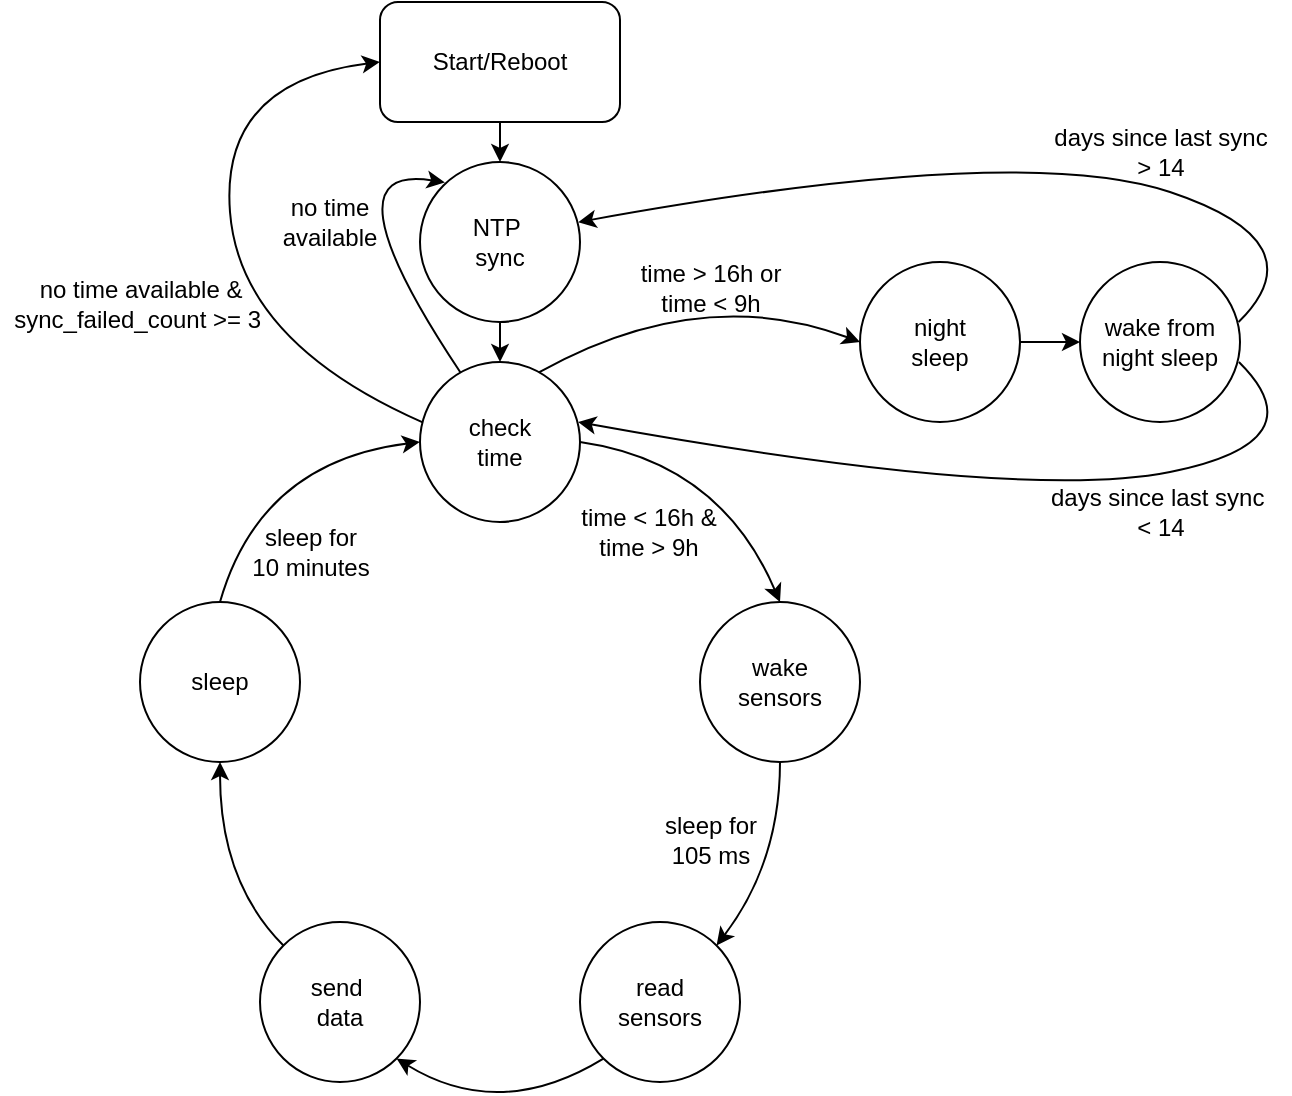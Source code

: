<mxfile version="13.0.1" type="device"><diagram id="w9N8lPfI-I3LUIoGP8lp" name="Page-1"><mxGraphModel dx="1185" dy="635" grid="1" gridSize="10" guides="1" tooltips="1" connect="1" arrows="1" fold="1" page="1" pageScale="1" pageWidth="827" pageHeight="1169" math="0" shadow="0"><root><mxCell id="0"/><mxCell id="1" parent="0"/><mxCell id="jvsrw4KbIj7kmwyUHH4B-27" style="edgeStyle=orthogonalEdgeStyle;curved=1;orthogonalLoop=1;jettySize=auto;html=1;entryX=0.5;entryY=0;entryDx=0;entryDy=0;strokeColor=#000000;" parent="1" source="jvsrw4KbIj7kmwyUHH4B-1" target="jvsrw4KbIj7kmwyUHH4B-25" edge="1"><mxGeometry relative="1" as="geometry"/></mxCell><mxCell id="jvsrw4KbIj7kmwyUHH4B-1" value="Start/Reboot" style="rounded=1;whiteSpace=wrap;html=1;" parent="1" vertex="1"><mxGeometry x="320" y="20" width="120" height="60" as="geometry"/></mxCell><mxCell id="jvsrw4KbIj7kmwyUHH4B-2" value="check&lt;br&gt;time" style="ellipse;whiteSpace=wrap;html=1;aspect=fixed;" parent="1" vertex="1"><mxGeometry x="340" y="200" width="80" height="80" as="geometry"/></mxCell><mxCell id="jvsrw4KbIj7kmwyUHH4B-3" value="wake&lt;br&gt;sensors" style="ellipse;whiteSpace=wrap;html=1;aspect=fixed;" parent="1" vertex="1"><mxGeometry x="480" y="320" width="80" height="80" as="geometry"/></mxCell><mxCell id="jvsrw4KbIj7kmwyUHH4B-4" value="read&lt;br&gt;sensors" style="ellipse;whiteSpace=wrap;html=1;aspect=fixed;" parent="1" vertex="1"><mxGeometry x="420" y="480" width="80" height="80" as="geometry"/></mxCell><mxCell id="jvsrw4KbIj7kmwyUHH4B-5" value="send&amp;nbsp;&lt;br&gt;data" style="ellipse;whiteSpace=wrap;html=1;aspect=fixed;" parent="1" vertex="1"><mxGeometry x="260" y="480" width="80" height="80" as="geometry"/></mxCell><mxCell id="jvsrw4KbIj7kmwyUHH4B-6" value="sleep" style="ellipse;whiteSpace=wrap;html=1;aspect=fixed;" parent="1" vertex="1"><mxGeometry x="200" y="320" width="80" height="80" as="geometry"/></mxCell><mxCell id="RPhw13g6G3vELBdbFbEo-9" style="edgeStyle=orthogonalEdgeStyle;curved=1;orthogonalLoop=1;jettySize=auto;html=1;entryX=0;entryY=0.5;entryDx=0;entryDy=0;strokeColor=#000000;" edge="1" parent="1" source="jvsrw4KbIj7kmwyUHH4B-14" target="jvsrw4KbIj7kmwyUHH4B-22"><mxGeometry relative="1" as="geometry"/></mxCell><mxCell id="jvsrw4KbIj7kmwyUHH4B-14" value="night&lt;br&gt;sleep" style="ellipse;whiteSpace=wrap;html=1;aspect=fixed;" parent="1" vertex="1"><mxGeometry x="560" y="150" width="80" height="80" as="geometry"/></mxCell><mxCell id="jvsrw4KbIj7kmwyUHH4B-16" value="" style="endArrow=classic;html=1;strokeColor=#000000;exitX=1;exitY=0.5;exitDx=0;exitDy=0;entryX=0.5;entryY=0;entryDx=0;entryDy=0;curved=1;" parent="1" source="jvsrw4KbIj7kmwyUHH4B-2" target="jvsrw4KbIj7kmwyUHH4B-3" edge="1"><mxGeometry width="50" height="50" relative="1" as="geometry"><mxPoint x="310" y="490" as="sourcePoint"/><mxPoint x="360" y="440" as="targetPoint"/><Array as="points"><mxPoint x="490" y="250"/></Array></mxGeometry></mxCell><mxCell id="jvsrw4KbIj7kmwyUHH4B-17" value="" style="endArrow=classic;html=1;strokeColor=#000000;exitX=0.5;exitY=0;exitDx=0;exitDy=0;entryX=0;entryY=0.5;entryDx=0;entryDy=0;curved=1;" parent="1" source="jvsrw4KbIj7kmwyUHH4B-6" target="jvsrw4KbIj7kmwyUHH4B-2" edge="1"><mxGeometry width="50" height="50" relative="1" as="geometry"><mxPoint x="310" y="490" as="sourcePoint"/><mxPoint x="360" y="440" as="targetPoint"/><Array as="points"><mxPoint x="260" y="250"/></Array></mxGeometry></mxCell><mxCell id="jvsrw4KbIj7kmwyUHH4B-18" value="" style="endArrow=classic;html=1;strokeColor=#000000;exitX=0;exitY=0;exitDx=0;exitDy=0;entryX=0.5;entryY=1;entryDx=0;entryDy=0;curved=1;" parent="1" source="jvsrw4KbIj7kmwyUHH4B-5" target="jvsrw4KbIj7kmwyUHH4B-6" edge="1"><mxGeometry width="50" height="50" relative="1" as="geometry"><mxPoint x="310" y="490" as="sourcePoint"/><mxPoint x="360" y="440" as="targetPoint"/><Array as="points"><mxPoint x="240" y="460"/></Array></mxGeometry></mxCell><mxCell id="jvsrw4KbIj7kmwyUHH4B-19" value="" style="endArrow=classic;html=1;strokeColor=#000000;exitX=0.5;exitY=1;exitDx=0;exitDy=0;entryX=1;entryY=0;entryDx=0;entryDy=0;curved=1;" parent="1" source="jvsrw4KbIj7kmwyUHH4B-3" target="jvsrw4KbIj7kmwyUHH4B-4" edge="1"><mxGeometry width="50" height="50" relative="1" as="geometry"><mxPoint x="310" y="490" as="sourcePoint"/><mxPoint x="360" y="440" as="targetPoint"/><Array as="points"><mxPoint x="520" y="450"/></Array></mxGeometry></mxCell><mxCell id="jvsrw4KbIj7kmwyUHH4B-20" value="" style="endArrow=classic;html=1;strokeColor=#000000;exitX=0;exitY=1;exitDx=0;exitDy=0;entryX=1;entryY=1;entryDx=0;entryDy=0;curved=1;" parent="1" source="jvsrw4KbIj7kmwyUHH4B-4" target="jvsrw4KbIj7kmwyUHH4B-5" edge="1"><mxGeometry width="50" height="50" relative="1" as="geometry"><mxPoint x="310" y="490" as="sourcePoint"/><mxPoint x="360" y="440" as="targetPoint"/><Array as="points"><mxPoint x="380" y="580"/></Array></mxGeometry></mxCell><mxCell id="jvsrw4KbIj7kmwyUHH4B-22" value="wake from night sleep" style="ellipse;whiteSpace=wrap;html=1;aspect=fixed;" parent="1" vertex="1"><mxGeometry x="670" y="150" width="80" height="80" as="geometry"/></mxCell><mxCell id="jvsrw4KbIj7kmwyUHH4B-28" style="edgeStyle=orthogonalEdgeStyle;curved=1;orthogonalLoop=1;jettySize=auto;html=1;entryX=0.5;entryY=0;entryDx=0;entryDy=0;strokeColor=#000000;" parent="1" source="jvsrw4KbIj7kmwyUHH4B-25" target="jvsrw4KbIj7kmwyUHH4B-2" edge="1"><mxGeometry relative="1" as="geometry"/></mxCell><mxCell id="jvsrw4KbIj7kmwyUHH4B-25" value="NTP&amp;nbsp;&lt;br&gt;sync" style="ellipse;whiteSpace=wrap;html=1;aspect=fixed;" parent="1" vertex="1"><mxGeometry x="340" y="100" width="80" height="80" as="geometry"/></mxCell><mxCell id="jvsrw4KbIj7kmwyUHH4B-26" style="edgeStyle=orthogonalEdgeStyle;curved=1;orthogonalLoop=1;jettySize=auto;html=1;exitX=0.5;exitY=1;exitDx=0;exitDy=0;strokeColor=#000000;" parent="1" source="jvsrw4KbIj7kmwyUHH4B-25" target="jvsrw4KbIj7kmwyUHH4B-25" edge="1"><mxGeometry relative="1" as="geometry"/></mxCell><mxCell id="jvsrw4KbIj7kmwyUHH4B-31" value="sleep for&lt;br&gt;105 ms" style="text;html=1;align=center;verticalAlign=middle;resizable=0;points=[];autosize=1;" parent="1" vertex="1"><mxGeometry x="449" y="420" width="71" height="38" as="geometry"/></mxCell><mxCell id="RPhw13g6G3vELBdbFbEo-1" value="&amp;nbsp;" style="text;html=1;align=center;verticalAlign=middle;resizable=0;points=[];autosize=1;" vertex="1" parent="jvsrw4KbIj7kmwyUHH4B-31"><mxGeometry x="41" y="18" width="20" height="20" as="geometry"/></mxCell><mxCell id="jvsrw4KbIj7kmwyUHH4B-32" value="no time available &amp;amp; &lt;br&gt;sync_failed_count &amp;gt;= 3&amp;nbsp;" style="text;html=1;align=center;verticalAlign=middle;resizable=0;points=[];autosize=1;" parent="1" vertex="1"><mxGeometry x="130" y="155.5" width="140" height="30" as="geometry"/></mxCell><mxCell id="jvsrw4KbIj7kmwyUHH4B-34" value="time &amp;lt; 16h &amp;amp;&lt;br&gt;time &amp;gt; 9h" style="text;html=1;align=center;verticalAlign=middle;resizable=0;points=[];autosize=1;" parent="1" vertex="1"><mxGeometry x="414" y="270" width="80" height="30" as="geometry"/></mxCell><mxCell id="jvsrw4KbIj7kmwyUHH4B-35" value="time &amp;gt; 16h or&lt;br&gt;time &amp;lt; 9h" style="text;html=1;align=center;verticalAlign=middle;resizable=0;points=[];autosize=1;" parent="1" vertex="1"><mxGeometry x="438.5" y="140" width="92" height="45.5" as="geometry"/></mxCell><mxCell id="RPhw13g6G3vELBdbFbEo-6" value="&amp;nbsp;" style="text;html=1;align=center;verticalAlign=middle;resizable=0;points=[];autosize=1;" vertex="1" parent="jvsrw4KbIj7kmwyUHH4B-35"><mxGeometry x="62" y="23" width="20" height="20" as="geometry"/></mxCell><mxCell id="RPhw13g6G3vELBdbFbEo-8" value="&amp;nbsp;" style="text;html=1;align=center;verticalAlign=middle;resizable=0;points=[];autosize=1;" vertex="1" parent="jvsrw4KbIj7kmwyUHH4B-35"><mxGeometry x="54" y="25.5" width="20" height="20" as="geometry"/></mxCell><mxCell id="jvsrw4KbIj7kmwyUHH4B-36" value="sleep for&lt;br&gt;10 minutes" style="text;html=1;align=center;verticalAlign=middle;resizable=0;points=[];autosize=1;" parent="1" vertex="1"><mxGeometry x="250" y="280" width="70" height="30" as="geometry"/></mxCell><mxCell id="jvsrw4KbIj7kmwyUHH4B-37" value="days since last sync &lt;br&gt;&amp;gt; 14" style="text;html=1;align=center;verticalAlign=middle;resizable=0;points=[];autosize=1;" parent="1" vertex="1"><mxGeometry x="650" y="80" width="120" height="30" as="geometry"/></mxCell><mxCell id="jvsrw4KbIj7kmwyUHH4B-38" value="days since last sync&amp;nbsp;&lt;br&gt;&amp;lt; 14" style="text;html=1;align=center;verticalAlign=middle;resizable=0;points=[];autosize=1;" parent="1" vertex="1"><mxGeometry x="645" y="260" width="130" height="30" as="geometry"/></mxCell><mxCell id="RPhw13g6G3vELBdbFbEo-7" value="" style="endArrow=classic;html=1;strokeColor=#000000;exitX=0.743;exitY=0.065;exitDx=0;exitDy=0;exitPerimeter=0;entryX=0;entryY=0.5;entryDx=0;entryDy=0;curved=1;" edge="1" parent="1" source="jvsrw4KbIj7kmwyUHH4B-2" target="jvsrw4KbIj7kmwyUHH4B-14"><mxGeometry width="50" height="50" relative="1" as="geometry"><mxPoint x="460" y="290" as="sourcePoint"/><mxPoint x="510" y="240" as="targetPoint"/><Array as="points"><mxPoint x="480" y="160"/></Array></mxGeometry></mxCell><mxCell id="RPhw13g6G3vELBdbFbEo-11" value="" style="endArrow=classic;html=1;strokeColor=#000000;exitX=0.993;exitY=0.625;exitDx=0;exitDy=0;entryX=0.988;entryY=0.375;entryDx=0;entryDy=0;curved=1;entryPerimeter=0;exitPerimeter=0;" edge="1" parent="1" source="jvsrw4KbIj7kmwyUHH4B-22" target="jvsrw4KbIj7kmwyUHH4B-2"><mxGeometry width="50" height="50" relative="1" as="geometry"><mxPoint x="570" y="260" as="sourcePoint"/><mxPoint x="620" y="210" as="targetPoint"/><Array as="points"><mxPoint x="790" y="240"/><mxPoint x="640" y="270"/></Array></mxGeometry></mxCell><mxCell id="RPhw13g6G3vELBdbFbEo-12" value="" style="endArrow=classic;html=1;strokeColor=#000000;exitX=0.991;exitY=0.375;exitDx=0;exitDy=0;entryX=0.989;entryY=0.376;entryDx=0;entryDy=0;entryPerimeter=0;curved=1;exitPerimeter=0;" edge="1" parent="1" source="jvsrw4KbIj7kmwyUHH4B-22" target="jvsrw4KbIj7kmwyUHH4B-25"><mxGeometry width="50" height="50" relative="1" as="geometry"><mxPoint x="490" y="240" as="sourcePoint"/><mxPoint x="430" y="130" as="targetPoint"/><Array as="points"><mxPoint x="790" y="140"/><mxPoint x="640" y="90"/></Array></mxGeometry></mxCell><mxCell id="RPhw13g6G3vELBdbFbEo-15" value="" style="endArrow=classic;html=1;strokeColor=#000000;entryX=0;entryY=0.5;entryDx=0;entryDy=0;exitX=0.017;exitY=0.377;exitDx=0;exitDy=0;curved=1;exitPerimeter=0;" edge="1" parent="1" source="jvsrw4KbIj7kmwyUHH4B-2" target="jvsrw4KbIj7kmwyUHH4B-1"><mxGeometry width="50" height="50" relative="1" as="geometry"><mxPoint x="430" y="200" as="sourcePoint"/><mxPoint x="480" y="150" as="targetPoint"/><Array as="points"><mxPoint x="250" y="190"/><mxPoint x="240" y="60"/></Array></mxGeometry></mxCell><mxCell id="RPhw13g6G3vELBdbFbEo-17" value="&lt;span&gt;no time available&lt;/span&gt;" style="text;html=1;strokeColor=none;fillColor=none;align=center;verticalAlign=middle;whiteSpace=wrap;rounded=0;" vertex="1" parent="1"><mxGeometry x="260" y="120" width="70" height="20" as="geometry"/></mxCell><mxCell id="RPhw13g6G3vELBdbFbEo-19" value="" style="endArrow=classic;html=1;strokeColor=#000000;entryX=0.156;entryY=0.128;entryDx=0;entryDy=0;entryPerimeter=0;exitX=0.252;exitY=0.064;exitDx=0;exitDy=0;exitPerimeter=0;curved=1;" edge="1" parent="1" source="jvsrw4KbIj7kmwyUHH4B-2" target="jvsrw4KbIj7kmwyUHH4B-25"><mxGeometry width="50" height="50" relative="1" as="geometry"><mxPoint x="360" y="206" as="sourcePoint"/><mxPoint x="430" y="140" as="targetPoint"/><Array as="points"><mxPoint x="290" y="100"/></Array></mxGeometry></mxCell></root></mxGraphModel></diagram></mxfile>
